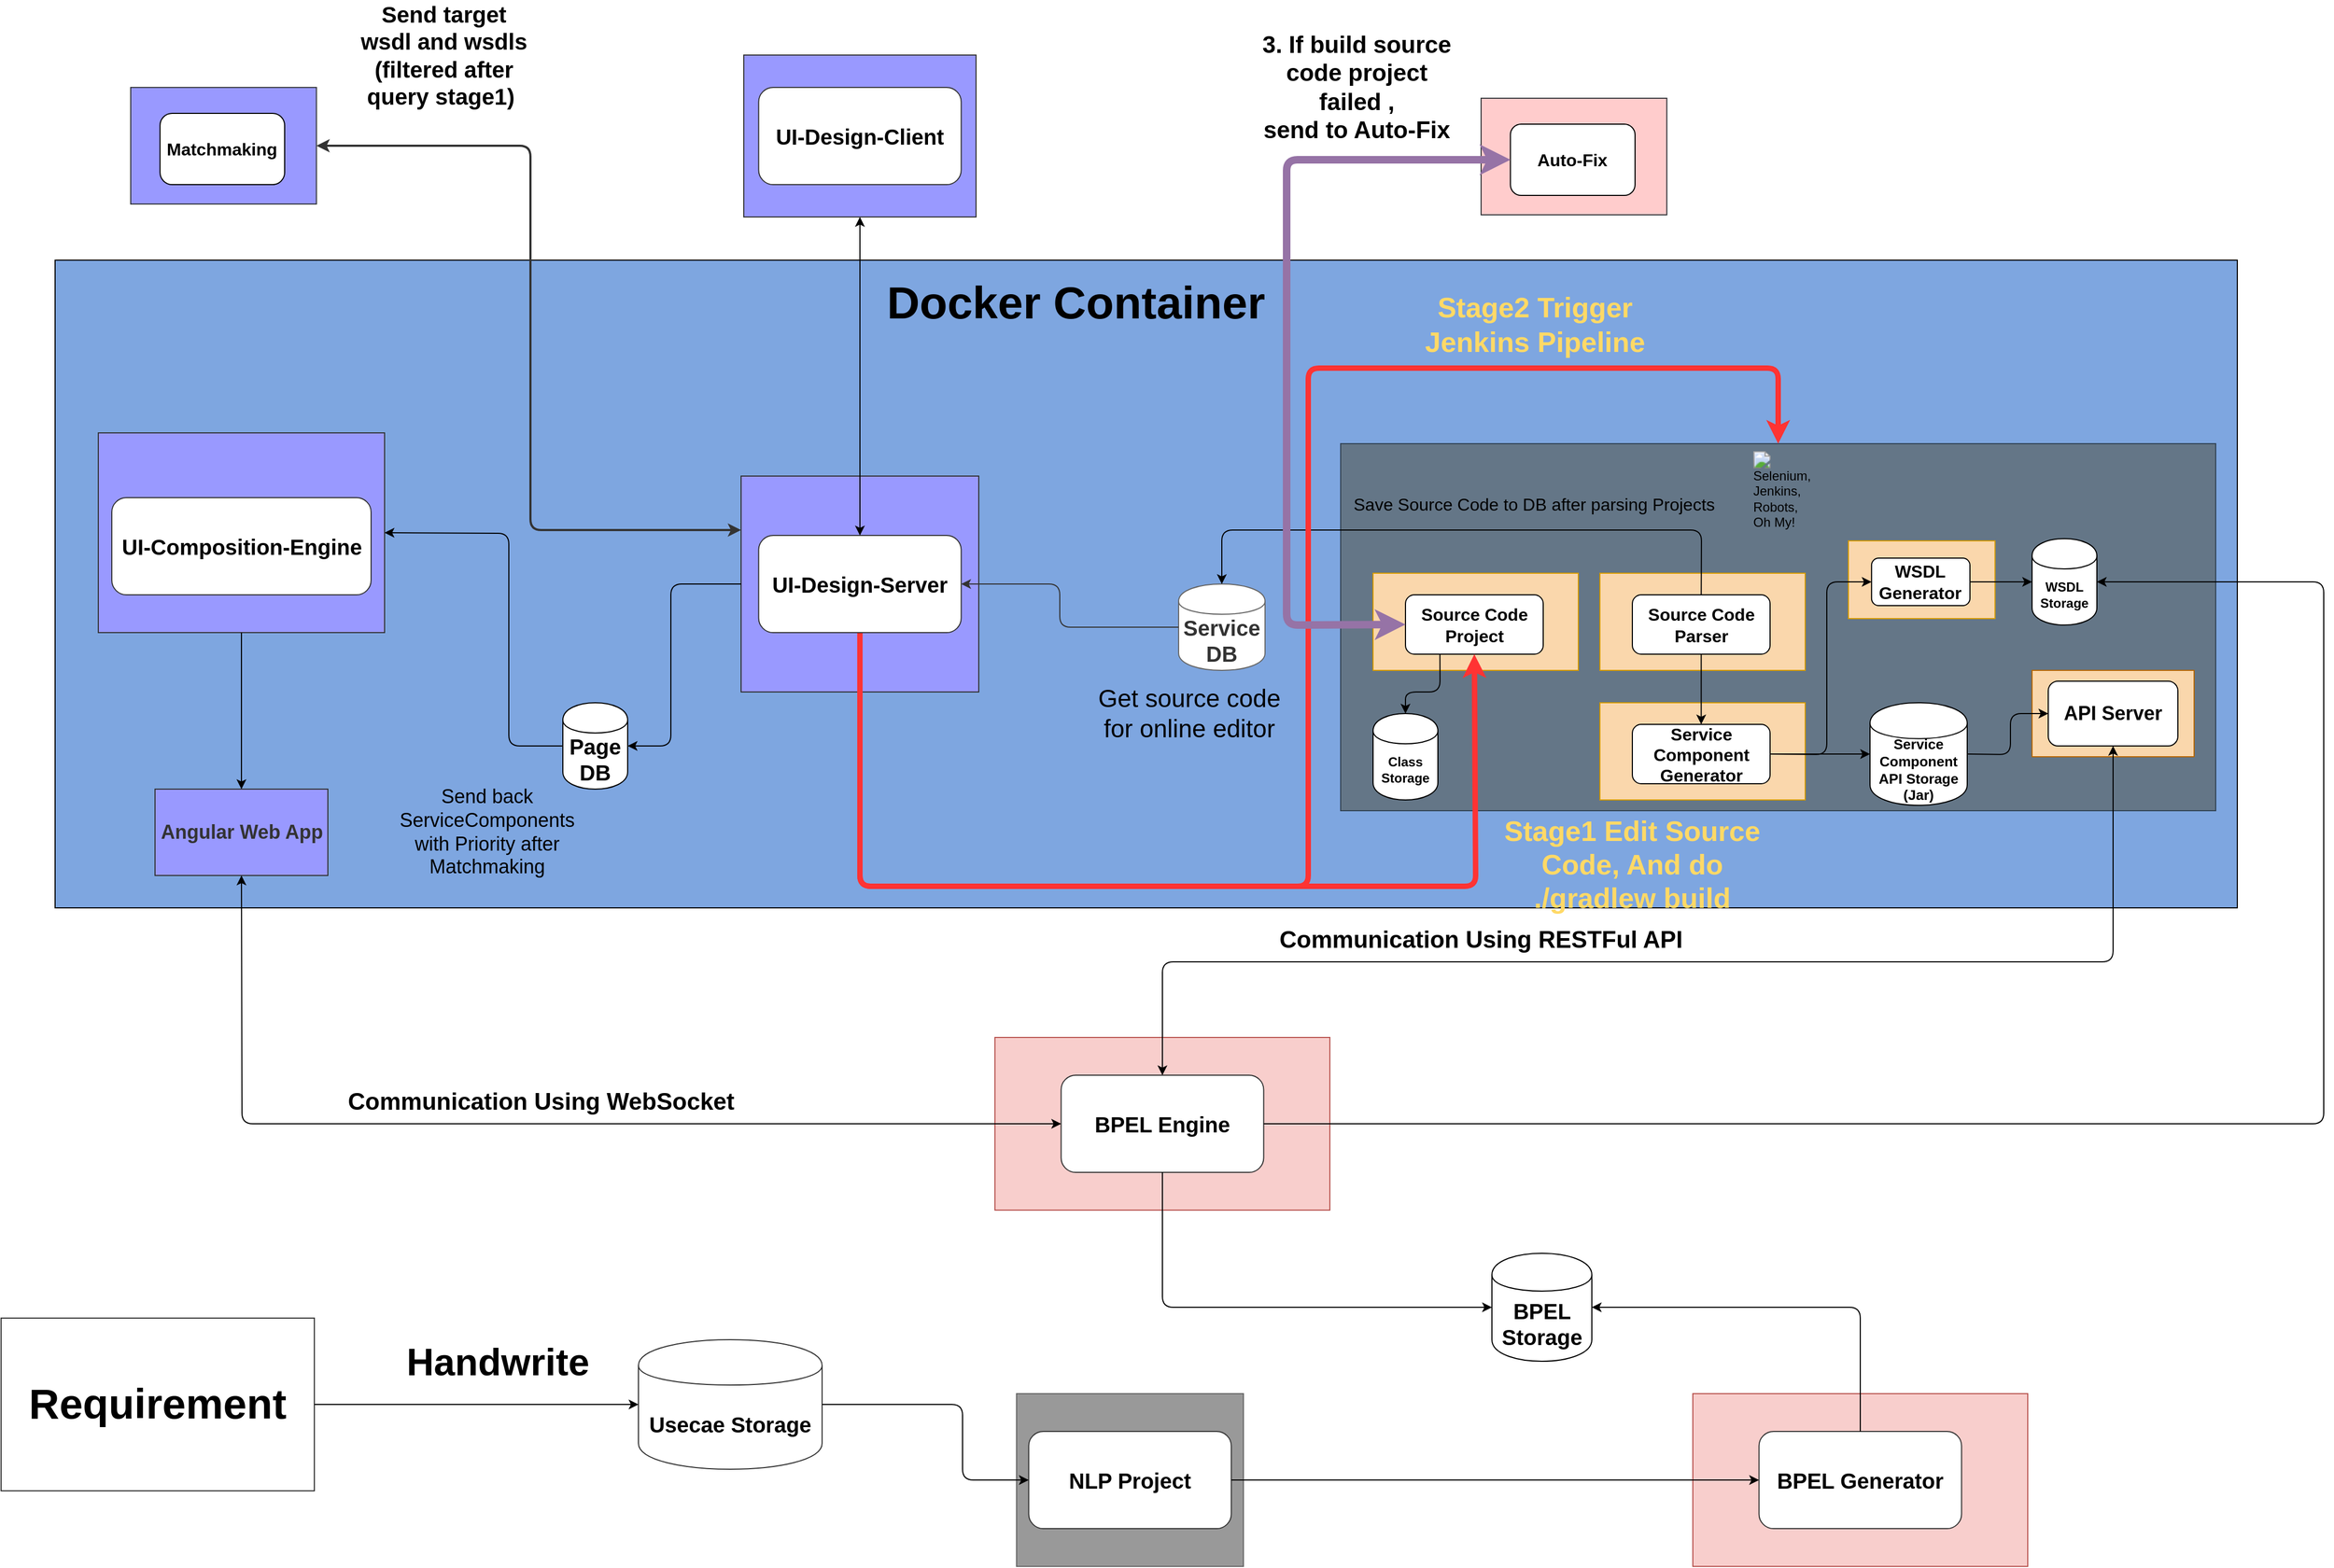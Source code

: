 <mxfile version="13.1.3">
    <diagram id="6hGFLwfOUW9BJ-s0fimq" name="Page-1">
        <mxGraphModel dx="3359" dy="1304" grid="1" gridSize="10" guides="1" tooltips="1" connect="1" arrows="1" fold="1" page="1" pageScale="1" pageWidth="827" pageHeight="1169" math="0" shadow="0">
            <root>
                <mxCell id="0"/>
                <mxCell id="1" parent="0"/>
                <mxCell id="2" value="" style="group;fillColor=none;strokeColor=#FFFFFF;gradientColor=none;" vertex="1" connectable="0" parent="1">
                    <mxGeometry x="-460" y="510" width="2050" height="430" as="geometry"/>
                </mxCell>
                <mxCell id="3" value="" style="rounded=0;whiteSpace=wrap;html=1;fontStyle=1;fillColor=#7EA6E0;" vertex="1" parent="2">
                    <mxGeometry x="30" y="-170" width="2020" height="600" as="geometry"/>
                </mxCell>
                <mxCell id="4" value="" style="rounded=0;whiteSpace=wrap;html=1;fillColor=#9999FF;strokeColor=#333333;" vertex="1" parent="2">
                    <mxGeometry x="70" y="-10" width="265" height="185" as="geometry"/>
                </mxCell>
                <mxCell id="5" value="&lt;b&gt;&lt;span style=&quot;font-size: 20px&quot;&gt;&lt;span style=&quot;font-size: 20px&quot;&gt;S&lt;/span&gt;&lt;font style=&quot;font-size: 20px&quot;&gt;ervice&lt;br&gt;&lt;/font&gt;&lt;/span&gt;&lt;font style=&quot;font-size: 20px&quot;&gt;DB&lt;/font&gt;&lt;/b&gt;" style="shape=cylinder;whiteSpace=wrap;html=1;boundedLbl=1;backgroundOutline=1;fillColor=#FFFFFF;strokeColor=#666666;fontColor=#333333;" vertex="1" parent="2">
                    <mxGeometry x="1070" y="130" width="80" height="80" as="geometry"/>
                </mxCell>
                <mxCell id="6" value="" style="rounded=0;whiteSpace=wrap;html=1;fillColor=#647687;strokeColor=#314354;fontColor=#ffffff;" vertex="1" parent="2">
                    <mxGeometry x="1220" width="810" height="340" as="geometry"/>
                </mxCell>
                <mxCell id="7" value="" style="group" vertex="1" connectable="0" parent="2">
                    <mxGeometry x="1250" y="120" width="210" height="100" as="geometry"/>
                </mxCell>
                <mxCell id="8" value="" style="rounded=0;whiteSpace=wrap;html=1;fillColor=#FAD7AC;strokeColor=#d79b00;" vertex="1" parent="7">
                    <mxGeometry width="190" height="90" as="geometry"/>
                </mxCell>
                <mxCell id="9" value="&lt;font size=&quot;1&quot;&gt;&lt;b style=&quot;font-size: 16px&quot;&gt;Source Code Project&lt;/b&gt;&lt;/font&gt;" style="rounded=1;whiteSpace=wrap;html=1;fillColor=#FFFFFF;" vertex="1" parent="7">
                    <mxGeometry x="30" y="20" width="127.5" height="55" as="geometry"/>
                </mxCell>
                <mxCell id="10" value="&lt;font style=&quot;font-size: 20px&quot;&gt;&lt;b&gt;Page&lt;br&gt;DB&lt;/b&gt;&lt;/font&gt;" style="shape=cylinder;whiteSpace=wrap;html=1;boundedLbl=1;backgroundOutline=1;" vertex="1" parent="2">
                    <mxGeometry x="500" y="240" width="60" height="80" as="geometry"/>
                </mxCell>
                <mxCell id="11" value="" style="endArrow=classic;html=1;exitX=0;exitY=0.5;exitDx=0;exitDy=0;entryX=1;entryY=0.5;entryDx=0;entryDy=0;" edge="1" parent="2" source="10" target="4">
                    <mxGeometry width="50" height="50" relative="1" as="geometry">
                        <mxPoint x="270" y="-20" as="sourcePoint"/>
                        <mxPoint x="300" y="183.89" as="targetPoint"/>
                        <Array as="points">
                            <mxPoint x="450" y="280"/>
                            <mxPoint x="450" y="83"/>
                        </Array>
                    </mxGeometry>
                </mxCell>
                <mxCell id="12" value="" style="group" vertex="1" connectable="0" parent="2">
                    <mxGeometry x="1460" y="120" width="210" height="100" as="geometry"/>
                </mxCell>
                <mxCell id="13" value="" style="group" vertex="1" connectable="0" parent="12">
                    <mxGeometry width="210" height="100" as="geometry"/>
                </mxCell>
                <mxCell id="14" value="" style="rounded=0;whiteSpace=wrap;html=1;fillColor=#FAD7AC;strokeColor=#D79B00;" vertex="1" parent="13">
                    <mxGeometry width="190" height="90" as="geometry"/>
                </mxCell>
                <mxCell id="15" value="&lt;font size=&quot;1&quot;&gt;&lt;b style=&quot;font-size: 16px&quot;&gt;Source Code&lt;br&gt;Parser&lt;br&gt;&lt;/b&gt;&lt;/font&gt;" style="rounded=1;whiteSpace=wrap;html=1;fillColor=#FFFFFF;" vertex="1" parent="13">
                    <mxGeometry x="30" y="20" width="127.5" height="55" as="geometry"/>
                </mxCell>
                <mxCell id="16" value="&lt;meta http-equiv=&quot;content-type&quot; content=&quot;text/html; charset=utf-8&quot;&gt;&lt;img class=&quot;tile--img__img  js-lazyload&quot; src=&quot;https://external-content.duckduckgo.com/iu/?u=https%3A%2F%2Ftse3.mm.bing.net%2Fth%3Fid%3DOIP.guV1-gVdwZIkkeowOYIABAHaKO%26pid%3DApi&amp;amp;f=1&quot; data-src=&quot;//external-content.duckduckgo.com/iu/?u=https%3A%2F%2Ftse3.mm.bing.net%2Fth%3Fid%3DOIP.guV1-gVdwZIkkeowOYIABAHaKO%26pid%3DApi&amp;amp;f=1&quot; alt=&quot;Selenium, Jenkins, Robots, Oh My!&quot;&gt;" style="text;whiteSpace=wrap;html=1;" vertex="1" parent="2">
                    <mxGeometry x="1600" width="50" height="80" as="geometry"/>
                </mxCell>
                <mxCell id="17" value="&lt;b&gt;Class&lt;br&gt;Storage&lt;/b&gt;" style="shape=cylinder;whiteSpace=wrap;html=1;boundedLbl=1;backgroundOutline=1;fillColor=#FFFFFF;" vertex="1" parent="2">
                    <mxGeometry x="1250" y="250" width="60" height="80" as="geometry"/>
                </mxCell>
                <mxCell id="18" value="" style="endArrow=classic;html=1;exitX=0.25;exitY=1;exitDx=0;exitDy=0;entryX=0.5;entryY=0;entryDx=0;entryDy=0;" edge="1" parent="2" source="9" target="17">
                    <mxGeometry width="50" height="50" relative="1" as="geometry">
                        <mxPoint x="1140" y="20" as="sourcePoint"/>
                        <mxPoint x="1190" y="-30" as="targetPoint"/>
                        <Array as="points">
                            <mxPoint x="1312" y="230"/>
                            <mxPoint x="1280" y="230"/>
                        </Array>
                    </mxGeometry>
                </mxCell>
                <mxCell id="19" value="" style="endArrow=classic;html=1;exitX=0.5;exitY=0;exitDx=0;exitDy=0;entryX=0.5;entryY=0;entryDx=0;entryDy=0;" edge="1" parent="2" source="15" target="5">
                    <mxGeometry width="50" height="50" relative="1" as="geometry">
                        <mxPoint x="1140" y="20" as="sourcePoint"/>
                        <mxPoint x="1190" y="-30" as="targetPoint"/>
                        <Array as="points">
                            <mxPoint x="1554" y="80"/>
                            <mxPoint x="1110" y="80"/>
                        </Array>
                    </mxGeometry>
                </mxCell>
                <mxCell id="20" value="" style="group" vertex="1" connectable="0" parent="2">
                    <mxGeometry x="1460" y="240" width="210" height="100" as="geometry"/>
                </mxCell>
                <mxCell id="21" value="" style="group" vertex="1" connectable="0" parent="20">
                    <mxGeometry width="210" height="100" as="geometry"/>
                </mxCell>
                <mxCell id="22" value="" style="group" vertex="1" connectable="0" parent="21">
                    <mxGeometry width="210" height="100" as="geometry"/>
                </mxCell>
                <mxCell id="23" value="" style="rounded=0;whiteSpace=wrap;html=1;fillColor=#FAD7AC;strokeColor=#D79B00;" vertex="1" parent="22">
                    <mxGeometry width="190" height="90" as="geometry"/>
                </mxCell>
                <mxCell id="24" value="&lt;span style=&quot;font-size: 16px&quot;&gt;&lt;b&gt;Service Component Generator&lt;/b&gt;&lt;/span&gt;" style="rounded=1;whiteSpace=wrap;html=1;fillColor=#FFFFFF;" vertex="1" parent="22">
                    <mxGeometry x="30" y="20" width="127.5" height="55" as="geometry"/>
                </mxCell>
                <mxCell id="25" value="" style="endArrow=classic;html=1;exitX=0.5;exitY=1;exitDx=0;exitDy=0;entryX=0.5;entryY=0;entryDx=0;entryDy=0;" edge="1" parent="2" source="15" target="24">
                    <mxGeometry width="50" height="50" relative="1" as="geometry">
                        <mxPoint x="1360" y="20" as="sourcePoint"/>
                        <mxPoint x="1410" y="-30" as="targetPoint"/>
                    </mxGeometry>
                </mxCell>
                <mxCell id="26" value="" style="group" vertex="1" connectable="0" parent="2">
                    <mxGeometry x="1690" y="90" width="150" height="80" as="geometry"/>
                </mxCell>
                <mxCell id="27" value="" style="group" vertex="1" connectable="0" parent="26">
                    <mxGeometry width="150" height="80" as="geometry"/>
                </mxCell>
                <mxCell id="28" value="" style="rounded=0;whiteSpace=wrap;html=1;fillColor=#FAD7AC;strokeColor=#D79B00;" vertex="1" parent="27">
                    <mxGeometry width="135.714" height="72" as="geometry"/>
                </mxCell>
                <mxCell id="29" value="&lt;font size=&quot;1&quot;&gt;&lt;b style=&quot;font-size: 16px&quot;&gt;WSDL&lt;br&gt;Generator&lt;br&gt;&lt;/b&gt;&lt;/font&gt;" style="rounded=1;whiteSpace=wrap;html=1;fillColor=#FFFFFF;" vertex="1" parent="27">
                    <mxGeometry x="21.429" y="16" width="91.071" height="44" as="geometry"/>
                </mxCell>
                <mxCell id="30" value="&lt;b style=&quot;font-size: 13px&quot;&gt;Service Component API Storage&lt;br&gt;(Jar)&lt;br&gt;&lt;/b&gt;" style="shape=cylinder;whiteSpace=wrap;html=1;boundedLbl=1;backgroundOutline=1;fillColor=#FFFFFF;" vertex="1" parent="2">
                    <mxGeometry x="1710" y="240" width="90" height="95" as="geometry"/>
                </mxCell>
                <mxCell id="31" value="&lt;b&gt;WSDL&lt;br&gt;Storage&lt;br&gt;&lt;/b&gt;" style="shape=cylinder;whiteSpace=wrap;html=1;boundedLbl=1;backgroundOutline=1;fillColor=#FFFFFF;" vertex="1" parent="2">
                    <mxGeometry x="1860" y="88" width="60" height="80" as="geometry"/>
                </mxCell>
                <mxCell id="32" value="" style="endArrow=classic;html=1;exitX=1;exitY=0.5;exitDx=0;exitDy=0;entryX=0;entryY=0.5;entryDx=0;entryDy=0;" edge="1" parent="2" source="24" target="29">
                    <mxGeometry width="50" height="50" relative="1" as="geometry">
                        <mxPoint x="1360" y="20" as="sourcePoint"/>
                        <mxPoint x="1410" y="-30" as="targetPoint"/>
                        <Array as="points">
                            <mxPoint x="1670" y="288"/>
                            <mxPoint x="1670" y="128"/>
                        </Array>
                    </mxGeometry>
                </mxCell>
                <mxCell id="33" value="" style="endArrow=classic;html=1;exitX=1;exitY=0.5;exitDx=0;exitDy=0;entryX=0;entryY=0.5;entryDx=0;entryDy=0;" edge="1" parent="2" source="24" target="30">
                    <mxGeometry width="50" height="50" relative="1" as="geometry">
                        <mxPoint x="1360" y="20" as="sourcePoint"/>
                        <mxPoint x="1410" y="-30" as="targetPoint"/>
                    </mxGeometry>
                </mxCell>
                <mxCell id="34" value="" style="endArrow=classic;html=1;exitX=1;exitY=0.5;exitDx=0;exitDy=0;entryX=0;entryY=0.5;entryDx=0;entryDy=0;" edge="1" parent="2" source="29" target="31">
                    <mxGeometry width="50" height="50" relative="1" as="geometry">
                        <mxPoint x="1360" y="20" as="sourcePoint"/>
                        <mxPoint x="1410" y="-30" as="targetPoint"/>
                    </mxGeometry>
                </mxCell>
                <mxCell id="35" value="" style="group;fillColor=#fa6800;strokeColor=#C73500;fontColor=#ffffff;" vertex="1" connectable="0" parent="2">
                    <mxGeometry x="1860" y="210" width="150" height="80" as="geometry"/>
                </mxCell>
                <mxCell id="36" value="" style="group" vertex="1" connectable="0" parent="35">
                    <mxGeometry width="150" height="80" as="geometry"/>
                </mxCell>
                <mxCell id="37" value="" style="rounded=0;whiteSpace=wrap;html=1;fillColor=#fad7ac;strokeColor=#b46504;" vertex="1" parent="36">
                    <mxGeometry width="150" height="80" as="geometry"/>
                </mxCell>
                <mxCell id="38" value="&lt;font style=&quot;font-size: 18px&quot;&gt;&lt;b&gt;API Server&lt;/b&gt;&lt;/font&gt;" style="rounded=1;whiteSpace=wrap;html=1;fillColor=#FFFFFF;" vertex="1" parent="36">
                    <mxGeometry x="15" y="10" width="120" height="60" as="geometry"/>
                </mxCell>
                <mxCell id="39" value="" style="endArrow=classic;html=1;exitX=1;exitY=0.5;exitDx=0;exitDy=0;entryX=0;entryY=0.5;entryDx=0;entryDy=0;" edge="1" parent="2" source="30" target="38">
                    <mxGeometry width="50" height="50" relative="1" as="geometry">
                        <mxPoint x="1360" y="20" as="sourcePoint"/>
                        <mxPoint x="1410" y="-30" as="targetPoint"/>
                        <Array as="points">
                            <mxPoint x="1840" y="288"/>
                            <mxPoint x="1840" y="250"/>
                        </Array>
                    </mxGeometry>
                </mxCell>
                <mxCell id="41" value="&lt;font style=&quot;font-size: 26px&quot; color=&quot;#ffd966&quot;&gt;&lt;b&gt;Stage1 Edit Source Code, And do ./gradlew build&lt;/b&gt;&lt;/font&gt;" style="text;html=1;strokeColor=none;fillColor=none;align=center;verticalAlign=middle;whiteSpace=wrap;rounded=0;strokeWidth=4;" vertex="1" parent="2">
                    <mxGeometry x="1350" y="380" width="280" height="20" as="geometry"/>
                </mxCell>
                <mxCell id="42" value="&lt;span style=&quot;font-size: 23px&quot;&gt;Get source code for online editor&lt;/span&gt;" style="text;html=1;strokeColor=none;fillColor=none;align=center;verticalAlign=middle;whiteSpace=wrap;rounded=0;strokeWidth=4;" vertex="1" parent="2">
                    <mxGeometry x="980" y="240" width="200" height="20" as="geometry"/>
                </mxCell>
                <mxCell id="43" value="&lt;span style=&quot;color: rgb(0 , 0 , 0) ; font-family: &amp;#34;helvetica&amp;#34; ; font-style: normal ; font-weight: 400 ; letter-spacing: normal ; text-align: center ; text-indent: 0px ; text-transform: none ; word-spacing: 0px ; float: none ; display: inline&quot;&gt;&lt;font style=&quot;font-size: 16px&quot;&gt;Save Source Code to DB after parsing Projects&lt;/font&gt;&lt;/span&gt;" style="text;whiteSpace=wrap;html=1;" vertex="1" parent="2">
                    <mxGeometry x="1230" y="40" width="340" height="30" as="geometry"/>
                </mxCell>
                <mxCell id="44" value="&lt;font style=&quot;font-size: 18px&quot;&gt;Send back ServiceComponents with Priority after Matchmaking&lt;/font&gt;" style="text;html=1;strokeColor=none;fillColor=none;align=center;verticalAlign=middle;whiteSpace=wrap;rounded=0;" vertex="1" parent="2">
                    <mxGeometry x="350" y="350" width="160" height="20" as="geometry"/>
                </mxCell>
                <mxCell id="45" value="" style="rounded=0;whiteSpace=wrap;html=1;fillColor=#9999FF;strokeColor=#333333;" vertex="1" parent="2">
                    <mxGeometry x="665" y="30" width="220" height="200" as="geometry"/>
                </mxCell>
                <mxCell id="46" value="" style="endArrow=classic;html=1;exitX=0.5;exitY=1;exitDx=0;exitDy=0;entryX=0.5;entryY=0;entryDx=0;entryDy=0;fillColor=#f8cecc;strokeColor=#FF3333;strokeWidth=5;" edge="1" parent="2" source="45" target="16">
                    <mxGeometry width="50" height="50" relative="1" as="geometry">
                        <mxPoint x="670.24" y="345.56" as="sourcePoint"/>
                        <mxPoint x="1240" y="-30" as="targetPoint"/>
                        <Array as="points">
                            <mxPoint x="775" y="410"/>
                            <mxPoint x="1110" y="410"/>
                            <mxPoint x="1190" y="410"/>
                            <mxPoint x="1190" y="-70"/>
                            <mxPoint x="1625" y="-70"/>
                        </Array>
                    </mxGeometry>
                </mxCell>
                <mxCell id="47" value="" style="endArrow=classic;html=1;entryX=0.5;entryY=1;entryDx=0;entryDy=0;exitX=0.5;exitY=1;exitDx=0;exitDy=0;strokeColor=#FF3333;strokeWidth=5;" edge="1" parent="2" source="52" target="9">
                    <mxGeometry width="50" height="50" relative="1" as="geometry">
                        <mxPoint x="670.24" y="345.56" as="sourcePoint"/>
                        <mxPoint x="820" y="220" as="targetPoint"/>
                        <Array as="points">
                            <mxPoint x="775" y="410"/>
                            <mxPoint x="1010" y="410"/>
                            <mxPoint x="1345" y="410"/>
                        </Array>
                    </mxGeometry>
                </mxCell>
                <mxCell id="48" value="" style="endArrow=classic;html=1;exitX=0;exitY=0.5;exitDx=0;exitDy=0;entryX=1;entryY=0.5;entryDx=0;entryDy=0;" edge="1" parent="2" source="45" target="10">
                    <mxGeometry width="50" height="50" relative="1" as="geometry">
                        <mxPoint x="550.47" y="183.89" as="sourcePoint"/>
                        <mxPoint x="830" y="-30" as="targetPoint"/>
                        <Array as="points">
                            <mxPoint x="600" y="130"/>
                            <mxPoint x="600" y="280"/>
                        </Array>
                    </mxGeometry>
                </mxCell>
                <mxCell id="49" value="&lt;font style=&quot;font-size: 42px&quot;&gt;&lt;b&gt;Docker Container&lt;/b&gt;&lt;/font&gt;" style="text;html=1;strokeColor=none;fillColor=none;align=center;verticalAlign=middle;whiteSpace=wrap;rounded=0;" vertex="1" parent="2">
                    <mxGeometry x="790" y="-140" width="370" height="20" as="geometry"/>
                </mxCell>
                <mxCell id="50" value="&lt;font style=&quot;font-size: 18px&quot; color=&quot;#333333&quot;&gt;&lt;b&gt;Angular Web App&lt;/b&gt;&lt;/font&gt;" style="rounded=0;whiteSpace=wrap;html=1;fillColor=#9999FF;strokeColor=#333333;fontColor=#ffffff;" vertex="1" parent="2">
                    <mxGeometry x="122.5" y="320" width="160" height="80" as="geometry"/>
                </mxCell>
                <mxCell id="51" value="" style="endArrow=classic;html=1;exitX=0.5;exitY=1;exitDx=0;exitDy=0;entryX=0.5;entryY=0;entryDx=0;entryDy=0;" edge="1" parent="2" source="4" target="50">
                    <mxGeometry width="50" height="50" relative="1" as="geometry">
                        <mxPoint x="590" y="-30" as="sourcePoint"/>
                        <mxPoint x="640" y="-80" as="targetPoint"/>
                    </mxGeometry>
                </mxCell>
                <mxCell id="52" value="&lt;font style=&quot;font-size: 20px&quot;&gt;&lt;b&gt;UI-Design-Server&lt;/b&gt;&lt;/font&gt;" style="rounded=1;whiteSpace=wrap;html=1;strokeColor=#333333;fillColor=#ffffff;gradientColor=none;" vertex="1" parent="2">
                    <mxGeometry x="681.25" y="85" width="187.5" height="90" as="geometry"/>
                </mxCell>
                <mxCell id="53" value="&lt;font style=&quot;font-size: 20px&quot;&gt;&lt;b&gt;UI-Composition-Engine&lt;/b&gt;&lt;/font&gt;" style="rounded=1;whiteSpace=wrap;html=1;strokeColor=#333333;fillColor=#ffffff;gradientColor=none;" vertex="1" parent="2">
                    <mxGeometry x="82.5" y="50" width="240" height="90" as="geometry"/>
                </mxCell>
                <mxCell id="93" value="" style="endArrow=classic;html=1;strokeColor=#333333;strokeWidth=1;exitX=0;exitY=0.5;exitDx=0;exitDy=0;entryX=1;entryY=0.5;entryDx=0;entryDy=0;" edge="1" parent="2" source="5" target="52">
                    <mxGeometry width="50" height="50" relative="1" as="geometry">
                        <mxPoint x="900" y="170" as="sourcePoint"/>
                        <mxPoint x="950" y="120" as="targetPoint"/>
                        <Array as="points">
                            <mxPoint x="960" y="170"/>
                            <mxPoint x="960" y="130"/>
                        </Array>
                    </mxGeometry>
                </mxCell>
                <mxCell id="54" value="" style="group" vertex="1" connectable="0" parent="1">
                    <mxGeometry x="890" y="190" width="190" height="120" as="geometry"/>
                </mxCell>
                <mxCell id="55" value="" style="group" vertex="1" connectable="0" parent="54">
                    <mxGeometry width="190" height="120" as="geometry"/>
                </mxCell>
                <mxCell id="56" value="" style="rounded=0;whiteSpace=wrap;html=1;fillColor=#ffcccc;strokeColor=#36393d;" vertex="1" parent="55">
                    <mxGeometry width="171.905" height="108" as="geometry"/>
                </mxCell>
                <mxCell id="57" value="&lt;font size=&quot;1&quot;&gt;&lt;b style=&quot;font-size: 16px&quot;&gt;Auto-Fix&lt;br&gt;&lt;/b&gt;&lt;/font&gt;" style="rounded=1;whiteSpace=wrap;html=1;fillColor=#FFFFFF;" vertex="1" parent="55">
                    <mxGeometry x="27.143" y="24" width="115.357" height="66" as="geometry"/>
                </mxCell>
                <mxCell id="58" value="" style="group" vertex="1" connectable="0" parent="1">
                    <mxGeometry x="-360" y="180" width="190" height="120" as="geometry"/>
                </mxCell>
                <mxCell id="59" value="" style="group" vertex="1" connectable="0" parent="58">
                    <mxGeometry width="190" height="120" as="geometry"/>
                </mxCell>
                <mxCell id="60" value="" style="rounded=0;whiteSpace=wrap;html=1;fillColor=#9999FF;strokeColor=#36393d;" vertex="1" parent="59">
                    <mxGeometry width="171.905" height="108" as="geometry"/>
                </mxCell>
                <mxCell id="61" value="&lt;font size=&quot;1&quot;&gt;&lt;b style=&quot;font-size: 16px&quot;&gt;Matchmaking&lt;br&gt;&lt;/b&gt;&lt;/font&gt;" style="rounded=1;whiteSpace=wrap;html=1;fillColor=#FFFFFF;arcSize=17;" vertex="1" parent="59">
                    <mxGeometry x="27.143" y="24" width="115.357" height="66" as="geometry"/>
                </mxCell>
                <mxCell id="62" value="" style="endArrow=classic;startArrow=classic;html=1;entryX=0;entryY=0.5;entryDx=0;entryDy=0;exitX=0;exitY=0.5;exitDx=0;exitDy=0;fillColor=#e1d5e7;strokeColor=#9673a6;strokeWidth=7;" edge="1" parent="1" source="9" target="57">
                    <mxGeometry width="50" height="50" relative="1" as="geometry">
                        <mxPoint x="320" y="520" as="sourcePoint"/>
                        <mxPoint x="370" y="470" as="targetPoint"/>
                        <Array as="points">
                            <mxPoint x="710" y="678"/>
                            <mxPoint x="710" y="247"/>
                        </Array>
                    </mxGeometry>
                </mxCell>
                <mxCell id="63" value="&lt;font style=&quot;font-size: 22px&quot;&gt;&lt;b&gt;3. If build source code project failed ,&lt;br&gt;send to Auto-Fix&lt;/b&gt;&lt;/font&gt;" style="text;html=1;strokeColor=none;fillColor=none;align=center;verticalAlign=middle;whiteSpace=wrap;rounded=0;" vertex="1" parent="1">
                    <mxGeometry x="680" y="100" width="190" height="160" as="geometry"/>
                </mxCell>
                <mxCell id="64" value="&lt;font style=&quot;font-size: 21px&quot;&gt;&lt;b&gt;Send target wsdl and wsdls (filtered after query stage1)&amp;nbsp;&lt;/b&gt;&lt;/font&gt;" style="text;html=1;strokeColor=none;fillColor=none;align=center;verticalAlign=middle;whiteSpace=wrap;rounded=0;" vertex="1" parent="1">
                    <mxGeometry x="-150" y="140" width="160" height="20" as="geometry"/>
                </mxCell>
                <mxCell id="65" value="" style="endArrow=classic;startArrow=classic;html=1;strokeColor=#333333;strokeWidth=2;exitX=1;exitY=0.5;exitDx=0;exitDy=0;entryX=0;entryY=0.25;entryDx=0;entryDy=0;" edge="1" parent="1" source="60" target="45">
                    <mxGeometry width="50" height="50" relative="1" as="geometry">
                        <mxPoint x="270" y="510" as="sourcePoint"/>
                        <mxPoint x="129.02" y="820.56" as="targetPoint"/>
                        <Array as="points">
                            <mxPoint x="10" y="234"/>
                            <mxPoint x="10" y="590"/>
                        </Array>
                    </mxGeometry>
                </mxCell>
                <mxCell id="66" value="" style="rounded=0;whiteSpace=wrap;html=1;fillColor=#9999FF;strokeColor=#333333;" vertex="1" parent="1">
                    <mxGeometry x="207.5" y="150" width="215" height="150" as="geometry"/>
                </mxCell>
                <mxCell id="67" value="" style="endArrow=classic;startArrow=classic;html=1;entryX=0.5;entryY=1;entryDx=0;entryDy=0;" edge="1" parent="1" source="52" target="66">
                    <mxGeometry width="50" height="50" relative="1" as="geometry">
                        <mxPoint x="550" y="620" as="sourcePoint"/>
                        <mxPoint x="600" y="570" as="targetPoint"/>
                    </mxGeometry>
                </mxCell>
                <mxCell id="68" value="" style="group;fillColor=#f8cecc;strokeColor=#b85450;" vertex="1" connectable="0" parent="1">
                    <mxGeometry x="440" y="1060" width="310" height="160" as="geometry"/>
                </mxCell>
                <mxCell id="69" value="" style="rounded=0;whiteSpace=wrap;html=1;strokeColor=#b85450;fillColor=#f8cecc;" vertex="1" parent="68">
                    <mxGeometry width="310" height="160" as="geometry"/>
                </mxCell>
                <mxCell id="70" value="&lt;font style=&quot;font-size: 20px&quot;&gt;&lt;b&gt;BPEL Engine&lt;/b&gt;&lt;/font&gt;" style="rounded=1;whiteSpace=wrap;html=1;strokeColor=#333333;fillColor=#ffffff;gradientColor=none;" vertex="1" parent="68">
                    <mxGeometry x="61.25" y="35" width="187.5" height="90" as="geometry"/>
                </mxCell>
                <mxCell id="71" value="" style="endArrow=classic;startArrow=classic;html=1;entryX=0.5;entryY=1;entryDx=0;entryDy=0;exitX=0;exitY=0.5;exitDx=0;exitDy=0;" edge="1" parent="1" source="70" target="50">
                    <mxGeometry width="50" height="50" relative="1" as="geometry">
                        <mxPoint x="450" y="1080" as="sourcePoint"/>
                        <mxPoint x="500" y="1030" as="targetPoint"/>
                        <Array as="points">
                            <mxPoint x="-257" y="1140"/>
                        </Array>
                    </mxGeometry>
                </mxCell>
                <mxCell id="72" value="" style="endArrow=classic;startArrow=none;html=1;entryX=1;entryY=0.5;entryDx=0;entryDy=0;exitX=1;exitY=0.5;exitDx=0;exitDy=0;startFill=0;" edge="1" parent="1" source="70" target="31">
                    <mxGeometry width="50" height="50" relative="1" as="geometry">
                        <mxPoint x="990" y="1080" as="sourcePoint"/>
                        <mxPoint x="1040" y="1030" as="targetPoint"/>
                        <Array as="points">
                            <mxPoint x="1670" y="1140"/>
                            <mxPoint x="1670" y="638"/>
                        </Array>
                    </mxGeometry>
                </mxCell>
                <mxCell id="73" value="&lt;font style=&quot;font-size: 20px&quot;&gt;&lt;b&gt;UI-Design-Client&lt;/b&gt;&lt;/font&gt;" style="rounded=1;whiteSpace=wrap;html=1;strokeColor=#333333;fillColor=#ffffff;gradientColor=none;" vertex="1" parent="1">
                    <mxGeometry x="221.25" y="180" width="187.5" height="90" as="geometry"/>
                </mxCell>
                <mxCell id="74" value="&lt;font style=&quot;font-size: 22px&quot;&gt;&lt;b&gt;Communication Using WebSocket&lt;/b&gt;&lt;/font&gt;" style="text;html=1;strokeColor=none;fillColor=none;align=center;verticalAlign=middle;whiteSpace=wrap;rounded=0;" vertex="1" parent="1">
                    <mxGeometry x="-180" y="1110" width="400" height="20" as="geometry"/>
                </mxCell>
                <mxCell id="75" value="" style="endArrow=classic;startArrow=classic;html=1;exitX=0.5;exitY=0;exitDx=0;exitDy=0;entryX=0.5;entryY=1;entryDx=0;entryDy=0;" edge="1" parent="1" source="70" target="38">
                    <mxGeometry width="50" height="50" relative="1" as="geometry">
                        <mxPoint x="1100" y="800" as="sourcePoint"/>
                        <mxPoint x="1150" y="750" as="targetPoint"/>
                        <Array as="points">
                            <mxPoint x="595" y="990"/>
                            <mxPoint x="1475" y="990"/>
                        </Array>
                    </mxGeometry>
                </mxCell>
                <mxCell id="76" value="&lt;font style=&quot;font-size: 22px&quot;&gt;&lt;b&gt;Communication Using RESTFul API&lt;/b&gt;&lt;/font&gt;" style="text;html=1;strokeColor=none;fillColor=none;align=center;verticalAlign=middle;whiteSpace=wrap;rounded=0;" vertex="1" parent="1">
                    <mxGeometry x="690" y="960" width="400" height="20" as="geometry"/>
                </mxCell>
                <mxCell id="77" value="&lt;b&gt;&lt;font style=&quot;font-size: 20px&quot;&gt;BPEL Storage&lt;/font&gt;&lt;br&gt;&lt;/b&gt;" style="shape=cylinder;whiteSpace=wrap;html=1;boundedLbl=1;backgroundOutline=1;fillColor=#FFFFFF;" vertex="1" parent="1">
                    <mxGeometry x="900" y="1260" width="92.5" height="100" as="geometry"/>
                </mxCell>
                <mxCell id="78" value="" style="endArrow=classic;html=1;exitX=0.5;exitY=1;exitDx=0;exitDy=0;entryX=0;entryY=0.5;entryDx=0;entryDy=0;" edge="1" parent="1" source="70" target="77">
                    <mxGeometry width="50" height="50" relative="1" as="geometry">
                        <mxPoint x="1010" y="1190" as="sourcePoint"/>
                        <mxPoint x="1060" y="1140" as="targetPoint"/>
                        <Array as="points">
                            <mxPoint x="595" y="1310"/>
                        </Array>
                    </mxGeometry>
                </mxCell>
                <mxCell id="79" value="&lt;font size=&quot;1&quot;&gt;&lt;b style=&quot;font-size: 39px&quot;&gt;Requirement&lt;/b&gt;&lt;/font&gt;" style="rounded=0;whiteSpace=wrap;html=1;strokeColor=#333333;fillColor=#FFFFFF;gradientColor=none;" vertex="1" parent="1">
                    <mxGeometry x="-480" y="1320" width="290" height="160" as="geometry"/>
                </mxCell>
                <mxCell id="80" value="&lt;font style=&quot;font-size: 20px&quot;&gt;&lt;b&gt;Usecae Storage&lt;/b&gt;&lt;/font&gt;" style="shape=cylinder;whiteSpace=wrap;html=1;boundedLbl=1;backgroundOutline=1;strokeColor=#333333;fillColor=#FFFFFF;gradientColor=none;" vertex="1" parent="1">
                    <mxGeometry x="110" y="1340" width="170" height="120" as="geometry"/>
                </mxCell>
                <mxCell id="81" value="" style="endArrow=classic;html=1;exitX=1;exitY=0.5;exitDx=0;exitDy=0;entryX=0;entryY=0.5;entryDx=0;entryDy=0;" edge="1" parent="1" source="79" target="80">
                    <mxGeometry width="50" height="50" relative="1" as="geometry">
                        <mxPoint x="660" y="1200" as="sourcePoint"/>
                        <mxPoint x="710" y="1150" as="targetPoint"/>
                    </mxGeometry>
                </mxCell>
                <mxCell id="82" value="&lt;font size=&quot;1&quot;&gt;&lt;b style=&quot;font-size: 35px&quot;&gt;Handwrite&lt;/b&gt;&lt;/font&gt;" style="text;html=1;strokeColor=none;fillColor=none;align=center;verticalAlign=middle;whiteSpace=wrap;rounded=0;" vertex="1" parent="1">
                    <mxGeometry x="-90" y="1340" width="140" height="40" as="geometry"/>
                </mxCell>
                <mxCell id="83" value="" style="group" vertex="1" connectable="0" parent="1">
                    <mxGeometry x="460" y="1390" width="210" height="160" as="geometry"/>
                </mxCell>
                <mxCell id="84" value="" style="group" vertex="1" connectable="0" parent="83">
                    <mxGeometry width="210" height="160" as="geometry"/>
                </mxCell>
                <mxCell id="85" value="" style="rounded=0;whiteSpace=wrap;html=1;fillColor=#999999;strokeColor=#666666;fontColor=#333333;" vertex="1" parent="84">
                    <mxGeometry width="210" height="160" as="geometry"/>
                </mxCell>
                <mxCell id="86" value="&lt;span style=&quot;font-size: 20px&quot;&gt;&lt;b&gt;NLP Project&lt;/b&gt;&lt;/span&gt;" style="rounded=1;whiteSpace=wrap;html=1;strokeColor=#333333;fillColor=#ffffff;gradientColor=none;" vertex="1" parent="84">
                    <mxGeometry x="11.25" y="35" width="187.5" height="90" as="geometry"/>
                </mxCell>
                <mxCell id="87" value="" style="endArrow=classic;html=1;exitX=1;exitY=0.5;exitDx=0;exitDy=0;entryX=0;entryY=0.5;entryDx=0;entryDy=0;" edge="1" parent="1" source="80" target="86">
                    <mxGeometry width="50" height="50" relative="1" as="geometry">
                        <mxPoint x="660" y="1200" as="sourcePoint"/>
                        <mxPoint x="710" y="1150" as="targetPoint"/>
                        <Array as="points">
                            <mxPoint x="410" y="1400"/>
                            <mxPoint x="410" y="1470"/>
                        </Array>
                    </mxGeometry>
                </mxCell>
                <mxCell id="88" value="" style="group;fillColor=#f8cecc;strokeColor=#b85450;" vertex="1" connectable="0" parent="1">
                    <mxGeometry x="1086" y="1390" width="310" height="160" as="geometry"/>
                </mxCell>
                <mxCell id="89" value="" style="rounded=0;whiteSpace=wrap;html=1;strokeColor=#b85450;fillColor=#f8cecc;" vertex="1" parent="88">
                    <mxGeometry width="310" height="160" as="geometry"/>
                </mxCell>
                <mxCell id="90" value="&lt;font style=&quot;font-size: 20px&quot;&gt;&lt;b&gt;BPEL Generator&lt;/b&gt;&lt;/font&gt;" style="rounded=1;whiteSpace=wrap;html=1;strokeColor=#333333;fillColor=#ffffff;gradientColor=none;" vertex="1" parent="88">
                    <mxGeometry x="61.25" y="35" width="187.5" height="90" as="geometry"/>
                </mxCell>
                <mxCell id="91" value="" style="endArrow=classic;html=1;exitX=1;exitY=0.5;exitDx=0;exitDy=0;entryX=0;entryY=0.5;entryDx=0;entryDy=0;" edge="1" parent="1" source="86" target="90">
                    <mxGeometry width="50" height="50" relative="1" as="geometry">
                        <mxPoint x="630" y="990" as="sourcePoint"/>
                        <mxPoint x="680" y="940" as="targetPoint"/>
                    </mxGeometry>
                </mxCell>
                <mxCell id="92" value="" style="endArrow=classic;html=1;exitX=0.5;exitY=0;exitDx=0;exitDy=0;entryX=1;entryY=0.5;entryDx=0;entryDy=0;" edge="1" parent="1" source="90" target="77">
                    <mxGeometry width="50" height="50" relative="1" as="geometry">
                        <mxPoint x="630" y="990" as="sourcePoint"/>
                        <mxPoint x="680" y="940" as="targetPoint"/>
                        <Array as="points">
                            <mxPoint x="1241" y="1310"/>
                        </Array>
                    </mxGeometry>
                </mxCell>
                <mxCell id="40" value="&lt;font color=&quot;#ffd966&quot; size=&quot;1&quot;&gt;&lt;b style=&quot;font-size: 26px&quot;&gt;Stage2 Trigger Jenkins Pipeline&lt;/b&gt;&lt;/font&gt;" style="text;html=1;strokeColor=none;fillColor=none;align=center;verticalAlign=middle;whiteSpace=wrap;rounded=0;strokeWidth=4;" vertex="1" parent="1">
                    <mxGeometry x="825" y="390" width="230" height="20" as="geometry"/>
                </mxCell>
            </root>
        </mxGraphModel>
    </diagram>
</mxfile>